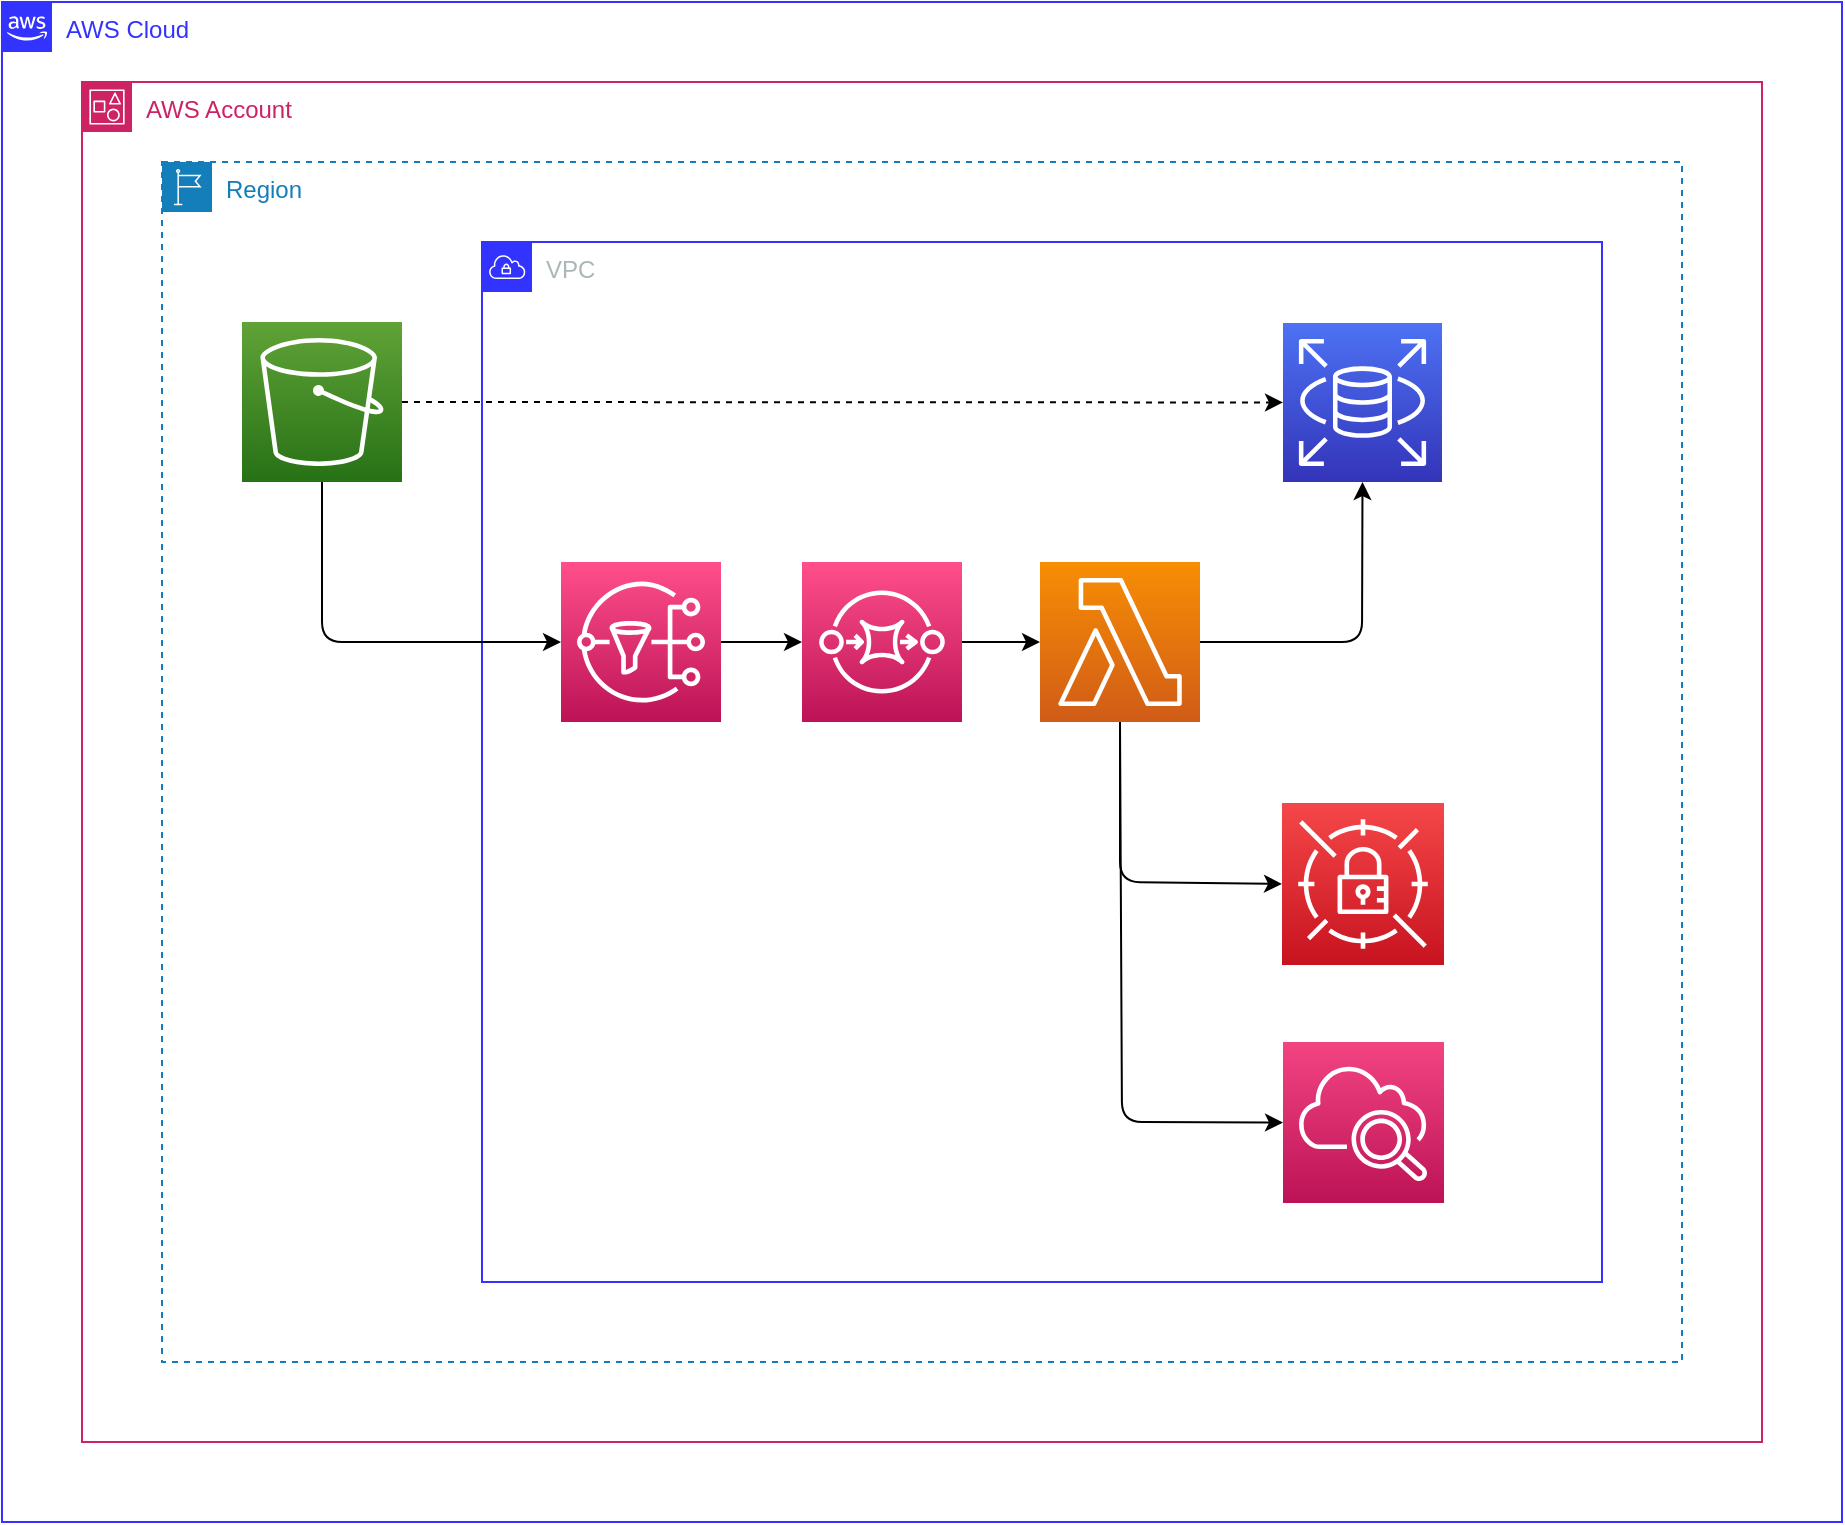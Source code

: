 <mxfile>
    <diagram id="1D3D1IBfSz91m0PoiA4C" name="HLD">
        <mxGraphModel dx="1260" dy="1032" grid="1" gridSize="10" guides="1" tooltips="1" connect="1" arrows="1" fold="1" page="1" pageScale="1" pageWidth="1100" pageHeight="850" background="none" math="0" shadow="0">
            <root>
                <mxCell id="0"/>
                <mxCell id="1" parent="0"/>
                <mxCell id="8" value="&lt;font color=&quot;#3333ff&quot;&gt;AWS Cloud&lt;/font&gt;" style="points=[[0,0],[0.25,0],[0.5,0],[0.75,0],[1,0],[1,0.25],[1,0.5],[1,0.75],[1,1],[0.75,1],[0.5,1],[0.25,1],[0,1],[0,0.75],[0,0.5],[0,0.25]];outlineConnect=0;gradientColor=none;html=1;whiteSpace=wrap;fontSize=12;fontStyle=0;container=1;pointerEvents=0;collapsible=0;recursiveResize=0;shape=mxgraph.aws4.group;grIcon=mxgraph.aws4.group_aws_cloud_alt;strokeColor=#3333FF;fillColor=none;verticalAlign=top;align=left;spacingLeft=30;fontColor=#232F3E;dashed=0;" parent="1" vertex="1">
                    <mxGeometry x="40" y="40" width="920" height="760" as="geometry"/>
                </mxCell>
                <mxCell id="106" value="Region" style="points=[[0,0],[0.25,0],[0.5,0],[0.75,0],[1,0],[1,0.25],[1,0.5],[1,0.75],[1,1],[0.75,1],[0.5,1],[0.25,1],[0,1],[0,0.75],[0,0.5],[0,0.25]];outlineConnect=0;gradientColor=none;html=1;whiteSpace=wrap;fontSize=12;fontStyle=0;container=1;pointerEvents=0;collapsible=0;recursiveResize=0;shape=mxgraph.aws4.group;grIcon=mxgraph.aws4.group_region;strokeColor=#147EBA;fillColor=none;verticalAlign=top;align=left;spacingLeft=30;fontColor=#147EBA;dashed=1;" parent="8" vertex="1">
                    <mxGeometry x="80" y="80" width="760" height="600" as="geometry"/>
                </mxCell>
                <mxCell id="107" value="AWS Account" style="points=[[0,0],[0.25,0],[0.5,0],[0.75,0],[1,0],[1,0.25],[1,0.5],[1,0.75],[1,1],[0.75,1],[0.5,1],[0.25,1],[0,1],[0,0.75],[0,0.5],[0,0.25]];outlineConnect=0;gradientColor=none;html=1;whiteSpace=wrap;fontSize=12;fontStyle=0;container=1;pointerEvents=0;collapsible=0;recursiveResize=0;shape=mxgraph.aws4.group;grIcon=mxgraph.aws4.group_account;strokeColor=#CD2264;fillColor=none;verticalAlign=top;align=left;spacingLeft=30;fontColor=#CD2264;dashed=0;" vertex="1" parent="8">
                    <mxGeometry x="40" y="40" width="840" height="680" as="geometry"/>
                </mxCell>
                <mxCell id="104" value="VPC" style="points=[[0,0],[0.25,0],[0.5,0],[0.75,0],[1,0],[1,0.25],[1,0.5],[1,0.75],[1,1],[0.75,1],[0.5,1],[0.25,1],[0,1],[0,0.75],[0,0.5],[0,0.25]];outlineConnect=0;gradientColor=none;html=1;whiteSpace=wrap;fontSize=12;fontStyle=0;container=1;pointerEvents=0;collapsible=0;recursiveResize=0;shape=mxgraph.aws4.group;grIcon=mxgraph.aws4.group_vpc;strokeColor=#3333FF;fillColor=none;verticalAlign=top;align=left;spacingLeft=30;fontColor=#AAB7B8;dashed=0;" parent="107" vertex="1">
                    <mxGeometry x="200" y="80" width="560" height="520" as="geometry"/>
                </mxCell>
                <mxCell id="97" value="" style="sketch=0;points=[[0,0,0],[0.25,0,0],[0.5,0,0],[0.75,0,0],[1,0,0],[0,1,0],[0.25,1,0],[0.5,1,0],[0.75,1,0],[1,1,0],[0,0.25,0],[0,0.5,0],[0,0.75,0],[1,0.25,0],[1,0.5,0],[1,0.75,0]];outlineConnect=0;fontColor=#232F3E;gradientColor=#4D72F3;gradientDirection=north;fillColor=#3334B9;strokeColor=#ffffff;dashed=0;verticalLabelPosition=bottom;verticalAlign=top;align=center;html=1;fontSize=12;fontStyle=0;aspect=fixed;shape=mxgraph.aws4.resourceIcon;resIcon=mxgraph.aws4.rds;" parent="104" vertex="1">
                    <mxGeometry x="400.5" y="40.5" width="79.5" height="79.5" as="geometry"/>
                </mxCell>
                <mxCell id="110" style="edgeStyle=none;html=1;" edge="1" parent="104" source="69" target="109">
                    <mxGeometry relative="1" as="geometry"/>
                </mxCell>
                <mxCell id="69" value="" style="sketch=0;points=[[0,0,0],[0.25,0,0],[0.5,0,0],[0.75,0,0],[1,0,0],[0,1,0],[0.25,1,0],[0.5,1,0],[0.75,1,0],[1,1,0],[0,0.25,0],[0,0.5,0],[0,0.75,0],[1,0.25,0],[1,0.5,0],[1,0.75,0]];outlineConnect=0;fontColor=#232F3E;gradientColor=#FF4F8B;gradientDirection=north;fillColor=#BC1356;strokeColor=#ffffff;dashed=0;verticalLabelPosition=bottom;verticalAlign=top;align=center;html=1;fontSize=12;fontStyle=0;aspect=fixed;shape=mxgraph.aws4.resourceIcon;resIcon=mxgraph.aws4.sns;" parent="104" vertex="1">
                    <mxGeometry x="39.5" y="160" width="80" height="80" as="geometry"/>
                </mxCell>
                <mxCell id="108" style="edgeStyle=none;html=1;exitX=0.5;exitY=1;exitDx=0;exitDy=0;exitPerimeter=0;entryX=0;entryY=0.5;entryDx=0;entryDy=0;entryPerimeter=0;" edge="1" parent="104" source="92" target="23">
                    <mxGeometry relative="1" as="geometry">
                        <Array as="points">
                            <mxPoint x="320" y="440"/>
                        </Array>
                    </mxGeometry>
                </mxCell>
                <mxCell id="112" style="edgeStyle=none;html=1;entryX=0.5;entryY=1;entryDx=0;entryDy=0;entryPerimeter=0;" edge="1" parent="104" source="92" target="97">
                    <mxGeometry relative="1" as="geometry">
                        <Array as="points">
                            <mxPoint x="440" y="200"/>
                        </Array>
                    </mxGeometry>
                </mxCell>
                <mxCell id="92" value="" style="sketch=0;points=[[0,0,0],[0.25,0,0],[0.5,0,0],[0.75,0,0],[1,0,0],[0,1,0],[0.25,1,0],[0.5,1,0],[0.75,1,0],[1,1,0],[0,0.25,0],[0,0.5,0],[0,0.75,0],[1,0.25,0],[1,0.5,0],[1,0.75,0]];outlineConnect=0;fontColor=#232F3E;gradientColor=#F78E04;gradientDirection=north;fillColor=#D05C17;strokeColor=#ffffff;dashed=0;verticalLabelPosition=bottom;verticalAlign=top;align=center;html=1;fontSize=12;fontStyle=0;aspect=fixed;shape=mxgraph.aws4.resourceIcon;resIcon=mxgraph.aws4.lambda;" parent="104" vertex="1">
                    <mxGeometry x="279" y="160" width="80" height="80" as="geometry"/>
                </mxCell>
                <mxCell id="23" value="" style="sketch=0;points=[[0,0,0],[0.25,0,0],[0.5,0,0],[0.75,0,0],[1,0,0],[0,1,0],[0.25,1,0],[0.5,1,0],[0.75,1,0],[1,1,0],[0,0.25,0],[0,0.5,0],[0,0.75,0],[1,0.25,0],[1,0.5,0],[1,0.75,0]];points=[[0,0,0],[0.25,0,0],[0.5,0,0],[0.75,0,0],[1,0,0],[0,1,0],[0.25,1,0],[0.5,1,0],[0.75,1,0],[1,1,0],[0,0.25,0],[0,0.5,0],[0,0.75,0],[1,0.25,0],[1,0.5,0],[1,0.75,0]];outlineConnect=0;fontColor=#232F3E;gradientColor=#F34482;gradientDirection=north;fillColor=#BC1356;strokeColor=#ffffff;dashed=0;verticalLabelPosition=bottom;verticalAlign=top;align=center;html=1;fontSize=12;fontStyle=0;aspect=fixed;shape=mxgraph.aws4.resourceIcon;resIcon=mxgraph.aws4.cloudwatch_2;" parent="104" vertex="1">
                    <mxGeometry x="400.5" y="400" width="80.5" height="80.5" as="geometry"/>
                </mxCell>
                <mxCell id="27" value="" style="sketch=0;points=[[0,0,0],[0.25,0,0],[0.5,0,0],[0.75,0,0],[1,0,0],[0,1,0],[0.25,1,0],[0.5,1,0],[0.75,1,0],[1,1,0],[0,0.25,0],[0,0.5,0],[0,0.75,0],[1,0.25,0],[1,0.5,0],[1,0.75,0]];outlineConnect=0;fontColor=#232F3E;gradientColor=#F54749;gradientDirection=north;fillColor=#C7131F;strokeColor=#ffffff;dashed=0;verticalLabelPosition=bottom;verticalAlign=top;align=center;html=1;fontSize=12;fontStyle=0;aspect=fixed;shape=mxgraph.aws4.resourceIcon;resIcon=mxgraph.aws4.secrets_manager;" parent="104" vertex="1">
                    <mxGeometry x="400" y="280.5" width="81" height="81" as="geometry"/>
                </mxCell>
                <mxCell id="101" style="edgeStyle=none;html=1;entryX=0;entryY=0.5;entryDx=0;entryDy=0;entryPerimeter=0;" parent="104" source="92" target="27" edge="1">
                    <mxGeometry relative="1" as="geometry">
                        <Array as="points">
                            <mxPoint x="319" y="320"/>
                        </Array>
                    </mxGeometry>
                </mxCell>
                <mxCell id="111" style="edgeStyle=none;html=1;" edge="1" parent="104" source="109" target="92">
                    <mxGeometry relative="1" as="geometry"/>
                </mxCell>
                <mxCell id="109" value="" style="sketch=0;points=[[0,0,0],[0.25,0,0],[0.5,0,0],[0.75,0,0],[1,0,0],[0,1,0],[0.25,1,0],[0.5,1,0],[0.75,1,0],[1,1,0],[0,0.25,0],[0,0.5,0],[0,0.75,0],[1,0.25,0],[1,0.5,0],[1,0.75,0]];outlineConnect=0;fontColor=#232F3E;gradientColor=#FF4F8B;gradientDirection=north;fillColor=#BC1356;strokeColor=#ffffff;dashed=0;verticalLabelPosition=bottom;verticalAlign=top;align=center;html=1;fontSize=12;fontStyle=0;aspect=fixed;shape=mxgraph.aws4.resourceIcon;resIcon=mxgraph.aws4.sqs;" vertex="1" parent="104">
                    <mxGeometry x="160" y="160" width="80" height="80" as="geometry"/>
                </mxCell>
                <mxCell id="9" value="" style="sketch=0;points=[[0,0,0],[0.25,0,0],[0.5,0,0],[0.75,0,0],[1,0,0],[0,1,0],[0.25,1,0],[0.5,1,0],[0.75,1,0],[1,1,0],[0,0.25,0],[0,0.5,0],[0,0.75,0],[1,0.25,0],[1,0.5,0],[1,0.75,0]];outlineConnect=0;fontColor=#232F3E;gradientColor=#60A337;gradientDirection=north;fillColor=#277116;strokeColor=#ffffff;dashed=0;verticalLabelPosition=bottom;verticalAlign=top;align=center;html=1;fontSize=12;fontStyle=0;aspect=fixed;shape=mxgraph.aws4.resourceIcon;resIcon=mxgraph.aws4.s3;" parent="107" vertex="1">
                    <mxGeometry x="80" y="120" width="80" height="80" as="geometry"/>
                </mxCell>
                <mxCell id="105" style="edgeStyle=none;html=1;exitX=1;exitY=0.5;exitDx=0;exitDy=0;exitPerimeter=0;dashed=1;" parent="107" source="9" target="97" edge="1">
                    <mxGeometry relative="1" as="geometry"/>
                </mxCell>
                <mxCell id="K2dcfroYG_MIJpX2eGeK-98" style="edgeStyle=none;html=1;entryX=0;entryY=0.5;entryDx=0;entryDy=0;entryPerimeter=0;" parent="107" source="9" target="69" edge="1">
                    <mxGeometry relative="1" as="geometry">
                        <Array as="points">
                            <mxPoint x="120" y="280"/>
                        </Array>
                    </mxGeometry>
                </mxCell>
            </root>
        </mxGraphModel>
    </diagram>
    <diagram id="Exk7r7IMc3OPcMHaqdEw" name="DB">
        <mxGraphModel dx="890" dy="1032" grid="1" gridSize="10" guides="1" tooltips="1" connect="1" arrows="1" fold="1" page="1" pageScale="1" pageWidth="1654" pageHeight="1169" math="0" shadow="0">
            <root>
                <mxCell id="0"/>
                <mxCell id="1" parent="0"/>
                <mxCell id="_zO412civxkj6S0ELgT4-65" style="edgeStyle=none;html=1;dashed=1;dashPattern=12 12;fontColor=#3333FF;" parent="1" source="_zO412civxkj6S0ELgT4-1" target="_zO412civxkj6S0ELgT4-55" edge="1">
                    <mxGeometry relative="1" as="geometry">
                        <Array as="points">
                            <mxPoint x="120" y="220"/>
                            <mxPoint x="680" y="220"/>
                        </Array>
                    </mxGeometry>
                </mxCell>
                <mxCell id="_zO412civxkj6S0ELgT4-1" value="&lt;font color=&quot;#3333ff&quot;&gt;batch_document&lt;br&gt;&lt;br&gt;&lt;/font&gt;" style="sketch=0;outlineConnect=0;fontColor=#232F3E;gradientColor=none;fillColor=#3333FF;strokeColor=none;dashed=0;verticalLabelPosition=bottom;verticalAlign=top;align=center;html=1;fontSize=12;fontStyle=0;aspect=fixed;pointerEvents=1;shape=mxgraph.aws4.table;" parent="1" vertex="1">
                    <mxGeometry x="80" y="280" width="80" height="80" as="geometry"/>
                </mxCell>
                <mxCell id="_zO412civxkj6S0ELgT4-63" style="edgeStyle=none;html=1;fontColor=#3333FF;dashed=1;dashPattern=12 12;" parent="1" source="_zO412civxkj6S0ELgT4-2" target="_zO412civxkj6S0ELgT4-55" edge="1">
                    <mxGeometry relative="1" as="geometry">
                        <Array as="points">
                            <mxPoint x="280" y="220"/>
                            <mxPoint x="680" y="220"/>
                        </Array>
                    </mxGeometry>
                </mxCell>
                <mxCell id="_zO412civxkj6S0ELgT4-64" value="SELECT FROM" style="edgeLabel;html=1;align=center;verticalAlign=middle;resizable=0;points=[];fontColor=#3333FF;" parent="_zO412civxkj6S0ELgT4-63" vertex="1" connectable="0">
                    <mxGeometry x="0.316" y="-2" relative="1" as="geometry">
                        <mxPoint as="offset"/>
                    </mxGeometry>
                </mxCell>
                <mxCell id="_zO412civxkj6S0ELgT4-2" value="&lt;font color=&quot;#3333ff&quot;&gt;batch_link&lt;/font&gt;" style="sketch=0;outlineConnect=0;fontColor=#232F3E;gradientColor=none;fillColor=#3333FF;strokeColor=none;dashed=0;verticalLabelPosition=bottom;verticalAlign=top;align=center;html=1;fontSize=12;fontStyle=0;aspect=fixed;pointerEvents=1;shape=mxgraph.aws4.table;" parent="1" vertex="1">
                    <mxGeometry x="240" y="280" width="80" height="80" as="geometry"/>
                </mxCell>
                <mxCell id="_zO412civxkj6S0ELgT4-3" value="" style="endArrow=none;dashed=1;html=1;fontColor=#3333FF;" parent="1" edge="1">
                    <mxGeometry width="50" height="50" relative="1" as="geometry">
                        <mxPoint x="40" y="440" as="sourcePoint"/>
                        <mxPoint x="1110" y="440" as="targetPoint"/>
                    </mxGeometry>
                </mxCell>
                <mxCell id="_zO412civxkj6S0ELgT4-5" value="L1" style="edgeLabel;html=1;align=center;verticalAlign=middle;resizable=0;points=[];fontColor=#3333FF;" parent="_zO412civxkj6S0ELgT4-3" vertex="1" connectable="0">
                    <mxGeometry x="-0.807" y="1" relative="1" as="geometry">
                        <mxPoint as="offset"/>
                    </mxGeometry>
                </mxCell>
                <mxCell id="_zO412civxkj6S0ELgT4-4" value="" style="endArrow=none;dashed=1;html=1;fontColor=#3333FF;" parent="1" edge="1">
                    <mxGeometry width="50" height="50" relative="1" as="geometry">
                        <mxPoint x="40" y="240" as="sourcePoint"/>
                        <mxPoint x="1120" y="240" as="targetPoint"/>
                    </mxGeometry>
                </mxCell>
                <mxCell id="_zO412civxkj6S0ELgT4-17" value="L3" style="edgeLabel;html=1;align=center;verticalAlign=middle;resizable=0;points=[];fontColor=#3333FF;" parent="_zO412civxkj6S0ELgT4-4" vertex="1" connectable="0">
                    <mxGeometry x="-0.631" y="2" relative="1" as="geometry">
                        <mxPoint as="offset"/>
                    </mxGeometry>
                </mxCell>
                <mxCell id="_zO412civxkj6S0ELgT4-6" value="&lt;font color=&quot;#3333ff&quot;&gt;batch_document&lt;br&gt;&lt;br&gt;&lt;/font&gt;" style="sketch=0;outlineConnect=0;fontColor=#232F3E;gradientColor=none;fillColor=#3333FF;strokeColor=none;dashed=0;verticalLabelPosition=bottom;verticalAlign=top;align=center;html=1;fontSize=12;fontStyle=0;aspect=fixed;pointerEvents=1;shape=mxgraph.aws4.table;" parent="1" vertex="1">
                    <mxGeometry x="80" y="80" width="80" height="80" as="geometry"/>
                </mxCell>
                <mxCell id="_zO412civxkj6S0ELgT4-7" value="&lt;font color=&quot;#3333ff&quot;&gt;batch_link&lt;/font&gt;" style="sketch=0;outlineConnect=0;fontColor=#232F3E;gradientColor=none;fillColor=#3333FF;strokeColor=none;dashed=0;verticalLabelPosition=bottom;verticalAlign=top;align=center;html=1;fontSize=12;fontStyle=0;aspect=fixed;pointerEvents=1;shape=mxgraph.aws4.table;" parent="1" vertex="1">
                    <mxGeometry x="200" y="80" width="80" height="80" as="geometry"/>
                </mxCell>
                <mxCell id="_zO412civxkj6S0ELgT4-8" value="&lt;font color=&quot;#3333ff&quot;&gt;batch_document_link&lt;br&gt;&lt;br&gt;&lt;/font&gt;" style="sketch=0;outlineConnect=0;fontColor=#232F3E;gradientColor=none;fillColor=#3333FF;strokeColor=none;dashed=0;verticalLabelPosition=bottom;verticalAlign=top;align=center;html=1;fontSize=12;fontStyle=0;aspect=fixed;pointerEvents=1;shape=mxgraph.aws4.table;" parent="1" vertex="1">
                    <mxGeometry x="320" y="80" width="80" height="80" as="geometry"/>
                </mxCell>
                <mxCell id="_zO412civxkj6S0ELgT4-9" value="&lt;font color=&quot;#3333ff&quot;&gt;batch_state&lt;br&gt;&lt;br&gt;&lt;/font&gt;" style="sketch=0;outlineConnect=0;fontColor=#232F3E;gradientColor=none;fillColor=#3333FF;strokeColor=none;dashed=0;verticalLabelPosition=bottom;verticalAlign=top;align=center;html=1;fontSize=12;fontStyle=0;aspect=fixed;pointerEvents=1;shape=mxgraph.aws4.table;" parent="1" vertex="1">
                    <mxGeometry x="440" y="80" width="80" height="80" as="geometry"/>
                </mxCell>
                <mxCell id="_zO412civxkj6S0ELgT4-26" style="edgeStyle=none;html=1;fontColor=#3333FF;" parent="1" source="_zO412civxkj6S0ELgT4-14" target="_zO412civxkj6S0ELgT4-18" edge="1">
                    <mxGeometry relative="1" as="geometry"/>
                </mxCell>
                <mxCell id="_zO412civxkj6S0ELgT4-14" value="&lt;font color=&quot;#3333ff&quot;&gt;batch_load&lt;br&gt;&lt;/font&gt;" style="sketch=0;outlineConnect=0;fontColor=#232F3E;gradientColor=none;fillColor=#3333FF;strokeColor=none;dashed=0;verticalLabelPosition=bottom;verticalAlign=top;align=center;html=1;fontSize=12;fontStyle=0;aspect=fixed;pointerEvents=1;shape=mxgraph.aws4.table;" parent="1" vertex="1">
                    <mxGeometry x="80" y="501" width="80" height="80" as="geometry"/>
                </mxCell>
                <mxCell id="_zO412civxkj6S0ELgT4-35" style="edgeStyle=none;html=1;fontColor=#3333FF;" parent="1" source="_zO412civxkj6S0ELgT4-15" target="_zO412civxkj6S0ELgT4-32" edge="1">
                    <mxGeometry relative="1" as="geometry"/>
                </mxCell>
                <mxCell id="_zO412civxkj6S0ELgT4-43" style="edgeStyle=none;html=1;fontColor=#3333FF;" parent="1" source="_zO412civxkj6S0ELgT4-15" target="_zO412civxkj6S0ELgT4-40" edge="1">
                    <mxGeometry relative="1" as="geometry">
                        <Array as="points">
                            <mxPoint x="280" y="481"/>
                            <mxPoint x="480" y="481"/>
                            <mxPoint x="590" y="481"/>
                        </Array>
                    </mxGeometry>
                </mxCell>
                <mxCell id="_zO412civxkj6S0ELgT4-44" value="TRIGGER CHANGE STATUS" style="edgeLabel;html=1;align=center;verticalAlign=middle;resizable=0;points=[];fontColor=#3333FF;" parent="_zO412civxkj6S0ELgT4-43" vertex="1" connectable="0">
                    <mxGeometry x="-0.14" y="1" relative="1" as="geometry">
                        <mxPoint x="79" as="offset"/>
                    </mxGeometry>
                </mxCell>
                <mxCell id="_zO412civxkj6S0ELgT4-15" value="&lt;font color=&quot;#3333ff&quot;&gt;batch_load_L1&lt;br&gt;&lt;/font&gt;" style="sketch=0;outlineConnect=0;fontColor=#232F3E;gradientColor=none;fillColor=#3333FF;strokeColor=none;dashed=0;verticalLabelPosition=bottom;verticalAlign=top;align=center;html=1;fontSize=12;fontStyle=0;aspect=fixed;pointerEvents=1;shape=mxgraph.aws4.table;" parent="1" vertex="1">
                    <mxGeometry x="240" y="501" width="80" height="80" as="geometry"/>
                </mxCell>
                <mxCell id="_zO412civxkj6S0ELgT4-52" style="edgeStyle=none;html=1;fontColor=#3333FF;" parent="1" source="_zO412civxkj6S0ELgT4-16" target="_zO412civxkj6S0ELgT4-49" edge="1">
                    <mxGeometry relative="1" as="geometry"/>
                </mxCell>
                <mxCell id="_zO412civxkj6S0ELgT4-71" style="edgeStyle=none;html=1;fontColor=#3333FF;" parent="1" source="_zO412civxkj6S0ELgT4-16" target="_zO412civxkj6S0ELgT4-70" edge="1">
                    <mxGeometry relative="1" as="geometry">
                        <Array as="points">
                            <mxPoint x="760" y="481"/>
                            <mxPoint x="1040" y="481"/>
                        </Array>
                    </mxGeometry>
                </mxCell>
                <mxCell id="_zO412civxkj6S0ELgT4-16" value="&lt;font color=&quot;#3333ff&quot;&gt;batch_load_L3&lt;br&gt;&lt;/font&gt;" style="sketch=0;outlineConnect=0;fontColor=#232F3E;gradientColor=none;fillColor=#3333FF;strokeColor=none;dashed=0;verticalLabelPosition=bottom;verticalAlign=top;align=center;html=1;fontSize=12;fontStyle=0;aspect=fixed;pointerEvents=1;shape=mxgraph.aws4.table;" parent="1" vertex="1">
                    <mxGeometry x="720" y="501" width="80" height="80" as="geometry"/>
                </mxCell>
                <mxCell id="_zO412civxkj6S0ELgT4-19" style="edgeStyle=none;html=1;fontColor=#3333FF;" parent="1" source="_zO412civxkj6S0ELgT4-18" target="_zO412civxkj6S0ELgT4-14" edge="1">
                    <mxGeometry relative="1" as="geometry"/>
                </mxCell>
                <mxCell id="_zO412civxkj6S0ELgT4-21" value="INSERT ROW" style="edgeLabel;html=1;align=center;verticalAlign=middle;resizable=0;points=[];fontColor=#3333FF;" parent="_zO412civxkj6S0ELgT4-19" vertex="1" connectable="0">
                    <mxGeometry x="-0.379" relative="1" as="geometry">
                        <mxPoint y="-15" as="offset"/>
                    </mxGeometry>
                </mxCell>
                <mxCell id="_zO412civxkj6S0ELgT4-27" value="RETURN ROW_ID" style="edgeLabel;html=1;align=center;verticalAlign=middle;resizable=0;points=[];fontColor=#3333FF;" parent="_zO412civxkj6S0ELgT4-19" vertex="1" connectable="0">
                    <mxGeometry x="-0.513" y="1" relative="1" as="geometry">
                        <mxPoint as="offset"/>
                    </mxGeometry>
                </mxCell>
                <mxCell id="_zO412civxkj6S0ELgT4-18" value="&lt;font color=&quot;#3333ff&quot;&gt;fn get_batch_load_id()&lt;/font&gt;" style="sketch=0;outlineConnect=0;fontColor=#232F3E;gradientColor=none;fillColor=#3333FF;strokeColor=none;dashed=0;verticalLabelPosition=bottom;verticalAlign=top;align=center;html=1;fontSize=12;fontStyle=0;aspect=fixed;pointerEvents=1;shape=mxgraph.aws4.item;" parent="1" vertex="1">
                    <mxGeometry x="80" y="661" width="80" height="80" as="geometry"/>
                </mxCell>
                <mxCell id="_zO412civxkj6S0ELgT4-23" style="edgeStyle=none;html=1;fontColor=#3333FF;" parent="1" source="_zO412civxkj6S0ELgT4-22" target="_zO412civxkj6S0ELgT4-18" edge="1">
                    <mxGeometry relative="1" as="geometry"/>
                </mxCell>
                <mxCell id="_zO412civxkj6S0ELgT4-28" value="CALL FUNCTION" style="edgeLabel;html=1;align=center;verticalAlign=middle;resizable=0;points=[];fontColor=#3333FF;" parent="_zO412civxkj6S0ELgT4-23" vertex="1" connectable="0">
                    <mxGeometry x="-0.281" relative="1" as="geometry">
                        <mxPoint as="offset"/>
                    </mxGeometry>
                </mxCell>
                <mxCell id="_zO412civxkj6S0ELgT4-29" value="RECEIVE load_id" style="edgeLabel;html=1;align=center;verticalAlign=middle;resizable=0;points=[];fontColor=#3333FF;" parent="_zO412civxkj6S0ELgT4-23" vertex="1" connectable="0">
                    <mxGeometry x="-0.52" relative="1" as="geometry">
                        <mxPoint as="offset"/>
                    </mxGeometry>
                </mxCell>
                <mxCell id="_zO412civxkj6S0ELgT4-25" value="" style="edgeStyle=none;html=1;fontColor=#3333FF;" parent="1" source="_zO412civxkj6S0ELgT4-22" target="_zO412civxkj6S0ELgT4-24" edge="1">
                    <mxGeometry relative="1" as="geometry"/>
                </mxCell>
                <mxCell id="_zO412civxkj6S0ELgT4-30" value="PASS load_id" style="edgeLabel;html=1;align=center;verticalAlign=middle;resizable=0;points=[];fontColor=#3333FF;" parent="_zO412civxkj6S0ELgT4-25" vertex="1" connectable="0">
                    <mxGeometry x="0.291" relative="1" as="geometry">
                        <mxPoint x="-12" as="offset"/>
                    </mxGeometry>
                </mxCell>
                <mxCell id="_zO412civxkj6S0ELgT4-22" value="" style="sketch=0;points=[[0,0,0],[0.25,0,0],[0.5,0,0],[0.75,0,0],[1,0,0],[0,1,0],[0.25,1,0],[0.5,1,0],[0.75,1,0],[1,1,0],[0,0.25,0],[0,0.5,0],[0,0.75,0],[1,0.25,0],[1,0.5,0],[1,0.75,0]];outlineConnect=0;fontColor=#232F3E;gradientColor=#F78E04;gradientDirection=north;fillColor=#D05C17;strokeColor=#ffffff;dashed=0;verticalLabelPosition=bottom;verticalAlign=top;align=center;html=1;fontSize=12;fontStyle=0;aspect=fixed;shape=mxgraph.aws4.resourceIcon;resIcon=mxgraph.aws4.lambda;" parent="1" vertex="1">
                    <mxGeometry x="80" y="880" width="80" height="80" as="geometry"/>
                </mxCell>
                <mxCell id="_zO412civxkj6S0ELgT4-72" style="edgeStyle=none;html=1;fontColor=#3333FF;" parent="1" source="_zO412civxkj6S0ELgT4-24" target="_zO412civxkj6S0ELgT4-32" edge="1">
                    <mxGeometry relative="1" as="geometry"/>
                </mxCell>
                <mxCell id="_zO412civxkj6S0ELgT4-24" value="" style="sketch=0;points=[[0,0,0],[0.25,0,0],[0.5,0,0],[0.75,0,0],[1,0,0],[0,1,0],[0.25,1,0],[0.5,1,0],[0.75,1,0],[1,1,0],[0,0.25,0],[0,0.5,0],[0,0.75,0],[1,0.25,0],[1,0.5,0],[1,0.75,0]];outlineConnect=0;fontColor=#232F3E;gradientColor=#F78E04;gradientDirection=north;fillColor=#D05C17;strokeColor=#ffffff;dashed=0;verticalLabelPosition=bottom;verticalAlign=top;align=center;html=1;fontSize=12;fontStyle=0;aspect=fixed;shape=mxgraph.aws4.resourceIcon;resIcon=mxgraph.aws4.lambda;" parent="1" vertex="1">
                    <mxGeometry x="240" y="880" width="80" height="80" as="geometry"/>
                </mxCell>
                <mxCell id="_zO412civxkj6S0ELgT4-33" style="edgeStyle=none;html=1;fontColor=#3333FF;" parent="1" source="_zO412civxkj6S0ELgT4-32" target="_zO412civxkj6S0ELgT4-15" edge="1">
                    <mxGeometry relative="1" as="geometry"/>
                </mxCell>
                <mxCell id="_zO412civxkj6S0ELgT4-34" value="INSERT ROW" style="edgeLabel;html=1;align=center;verticalAlign=middle;resizable=0;points=[];fontColor=#3333FF;" parent="_zO412civxkj6S0ELgT4-33" vertex="1" connectable="0">
                    <mxGeometry x="-0.248" y="-1" relative="1" as="geometry">
                        <mxPoint as="offset"/>
                    </mxGeometry>
                </mxCell>
                <mxCell id="_zO412civxkj6S0ELgT4-36" value="RETURN ROW_ID (load_id)" style="edgeLabel;html=1;align=center;verticalAlign=middle;resizable=0;points=[];fontColor=#3333FF;" parent="_zO412civxkj6S0ELgT4-33" vertex="1" connectable="0">
                    <mxGeometry x="-0.576" y="-2" relative="1" as="geometry">
                        <mxPoint as="offset"/>
                    </mxGeometry>
                </mxCell>
                <mxCell id="_zO412civxkj6S0ELgT4-37" style="edgeStyle=none;html=1;fontColor=#3333FF;" parent="1" source="_zO412civxkj6S0ELgT4-32" target="_zO412civxkj6S0ELgT4-2" edge="1">
                    <mxGeometry relative="1" as="geometry">
                        <Array as="points">
                            <mxPoint x="400" y="701"/>
                            <mxPoint x="400" y="320"/>
                        </Array>
                    </mxGeometry>
                </mxCell>
                <mxCell id="_zO412civxkj6S0ELgT4-38" value="CALL LOAD FROM S3 ENRICH WITH load_id)" style="edgeLabel;html=1;align=center;verticalAlign=middle;resizable=0;points=[];fontColor=#3333FF;" parent="_zO412civxkj6S0ELgT4-37" vertex="1" connectable="0">
                    <mxGeometry x="-0.343" relative="1" as="geometry">
                        <mxPoint y="-169" as="offset"/>
                    </mxGeometry>
                </mxCell>
                <mxCell id="_zO412civxkj6S0ELgT4-39" style="edgeStyle=none;html=1;fontColor=#3333FF;" parent="1" source="_zO412civxkj6S0ELgT4-32" target="_zO412civxkj6S0ELgT4-1" edge="1">
                    <mxGeometry relative="1" as="geometry">
                        <Array as="points">
                            <mxPoint x="400" y="701"/>
                            <mxPoint x="400" y="400"/>
                            <mxPoint x="120" y="400"/>
                        </Array>
                    </mxGeometry>
                </mxCell>
                <mxCell id="_zO412civxkj6S0ELgT4-41" style="edgeStyle=none;html=1;fontColor=#3333FF;" parent="1" source="_zO412civxkj6S0ELgT4-32" target="_zO412civxkj6S0ELgT4-15" edge="1">
                    <mxGeometry relative="1" as="geometry">
                        <Array as="points">
                            <mxPoint x="360" y="701"/>
                            <mxPoint x="360" y="541"/>
                        </Array>
                    </mxGeometry>
                </mxCell>
                <mxCell id="_zO412civxkj6S0ELgT4-42" value="NOTIFY &lt;br&gt;STATUS" style="edgeLabel;html=1;align=center;verticalAlign=middle;resizable=0;points=[];fontColor=#3333FF;" parent="_zO412civxkj6S0ELgT4-41" vertex="1" connectable="0">
                    <mxGeometry x="0.346" y="1" relative="1" as="geometry">
                        <mxPoint y="25" as="offset"/>
                    </mxGeometry>
                </mxCell>
                <mxCell id="_zO412civxkj6S0ELgT4-32" value="&lt;font color=&quot;#3333ff&quot;&gt;fn batch_load_file_l1()&lt;/font&gt;" style="sketch=0;outlineConnect=0;fontColor=#232F3E;gradientColor=none;fillColor=#3333FF;strokeColor=none;dashed=0;verticalLabelPosition=bottom;verticalAlign=top;align=center;html=1;fontSize=12;fontStyle=0;aspect=fixed;pointerEvents=1;shape=mxgraph.aws4.item;" parent="1" vertex="1">
                    <mxGeometry x="240" y="661" width="80" height="80" as="geometry"/>
                </mxCell>
                <mxCell id="r20hJQWjGVUqrG21Jqq5-1" style="edgeStyle=none;html=1;" edge="1" parent="1" source="_zO412civxkj6S0ELgT4-40" target="_zO412civxkj6S0ELgT4-45">
                    <mxGeometry relative="1" as="geometry"/>
                </mxCell>
                <mxCell id="_zO412civxkj6S0ELgT4-40" value="&lt;font color=&quot;#3333ff&quot;&gt;trigger batch_load_L1_status&lt;/font&gt;" style="sketch=0;outlineConnect=0;fontColor=#232F3E;gradientColor=none;fillColor=#3333FF;strokeColor=none;dashed=0;verticalLabelPosition=bottom;verticalAlign=top;align=center;html=1;fontSize=12;fontStyle=0;aspect=fixed;pointerEvents=1;shape=mxgraph.aws4.item;" parent="1" vertex="1">
                    <mxGeometry x="550" y="501" width="80" height="80" as="geometry"/>
                </mxCell>
                <mxCell id="_zO412civxkj6S0ELgT4-46" style="edgeStyle=none;html=1;fontColor=#3333FF;dashed=1;" parent="1" source="_zO412civxkj6S0ELgT4-45" target="_zO412civxkj6S0ELgT4-14" edge="1">
                    <mxGeometry relative="1" as="geometry">
                        <Array as="points">
                            <mxPoint x="590" y="801"/>
                            <mxPoint x="40" y="801"/>
                            <mxPoint x="40" y="541"/>
                        </Array>
                    </mxGeometry>
                </mxCell>
                <mxCell id="KJc-w5ttBFHWrFIWMZcB-1" value="SELECT" style="edgeLabel;html=1;align=center;verticalAlign=middle;resizable=0;points=[];fontColor=#3333FF;" parent="_zO412civxkj6S0ELgT4-46" vertex="1" connectable="0">
                    <mxGeometry x="-0.631" y="1" relative="1" as="geometry">
                        <mxPoint x="1" as="offset"/>
                    </mxGeometry>
                </mxCell>
                <mxCell id="_zO412civxkj6S0ELgT4-47" style="edgeStyle=none;html=1;dashed=1;fontColor=#3333FF;" parent="1" source="_zO412civxkj6S0ELgT4-45" target="_zO412civxkj6S0ELgT4-15" edge="1">
                    <mxGeometry relative="1" as="geometry">
                        <Array as="points">
                            <mxPoint x="460" y="701"/>
                            <mxPoint x="460" y="541"/>
                        </Array>
                    </mxGeometry>
                </mxCell>
                <mxCell id="KJc-w5ttBFHWrFIWMZcB-2" value="SELECT" style="edgeLabel;html=1;align=center;verticalAlign=middle;resizable=0;points=[];fontColor=#3333FF;" parent="_zO412civxkj6S0ELgT4-47" vertex="1" connectable="0">
                    <mxGeometry x="-0.34" y="1" relative="1" as="geometry">
                        <mxPoint as="offset"/>
                    </mxGeometry>
                </mxCell>
                <mxCell id="_zO412civxkj6S0ELgT4-48" style="edgeStyle=none;html=1;fontColor=#3333FF;" parent="1" source="_zO412civxkj6S0ELgT4-45" target="_zO412civxkj6S0ELgT4-49" edge="1">
                    <mxGeometry relative="1" as="geometry">
                        <Array as="points">
                            <mxPoint x="720" y="701"/>
                        </Array>
                    </mxGeometry>
                </mxCell>
                <mxCell id="_zO412civxkj6S0ELgT4-45" value="&lt;font color=&quot;#3333ff&quot;&gt;fn check_batch_load_l1_status&lt;/font&gt;" style="sketch=0;outlineConnect=0;fontColor=#232F3E;gradientColor=none;fillColor=#3333FF;strokeColor=none;dashed=0;verticalLabelPosition=bottom;verticalAlign=top;align=center;html=1;fontSize=12;fontStyle=0;aspect=fixed;pointerEvents=1;shape=mxgraph.aws4.item;" parent="1" vertex="1">
                    <mxGeometry x="550" y="661" width="80" height="80" as="geometry"/>
                </mxCell>
                <mxCell id="_zO412civxkj6S0ELgT4-50" style="edgeStyle=none;html=1;fontColor=#3333FF;" parent="1" source="_zO412civxkj6S0ELgT4-49" target="_zO412civxkj6S0ELgT4-16" edge="1">
                    <mxGeometry relative="1" as="geometry"/>
                </mxCell>
                <mxCell id="_zO412civxkj6S0ELgT4-51" value="INSERT ROW" style="edgeLabel;html=1;align=center;verticalAlign=middle;resizable=0;points=[];fontColor=#3333FF;" parent="_zO412civxkj6S0ELgT4-50" vertex="1" connectable="0">
                    <mxGeometry x="-0.256" y="-2" relative="1" as="geometry">
                        <mxPoint as="offset"/>
                    </mxGeometry>
                </mxCell>
                <mxCell id="_zO412civxkj6S0ELgT4-53" value="RETURN ROW_ID(load_id)" style="edgeLabel;html=1;align=center;verticalAlign=middle;resizable=0;points=[];fontColor=#3333FF;" parent="_zO412civxkj6S0ELgT4-50" vertex="1" connectable="0">
                    <mxGeometry x="-0.579" y="-2" relative="1" as="geometry">
                        <mxPoint as="offset"/>
                    </mxGeometry>
                </mxCell>
                <mxCell id="_zO412civxkj6S0ELgT4-58" style="edgeStyle=none;html=1;fontColor=#3333FF;" parent="1" source="_zO412civxkj6S0ELgT4-49" target="_zO412civxkj6S0ELgT4-55" edge="1">
                    <mxGeometry relative="1" as="geometry">
                        <Array as="points">
                            <mxPoint x="920" y="701"/>
                            <mxPoint x="920" y="120"/>
                        </Array>
                    </mxGeometry>
                </mxCell>
                <mxCell id="_zO412civxkj6S0ELgT4-59" value="CALL" style="edgeLabel;html=1;align=center;verticalAlign=middle;resizable=0;points=[];fontColor=#3333FF;" parent="_zO412civxkj6S0ELgT4-58" vertex="1" connectable="0">
                    <mxGeometry x="-0.277" y="-3" relative="1" as="geometry">
                        <mxPoint x="-3" y="-122" as="offset"/>
                    </mxGeometry>
                </mxCell>
                <mxCell id="_zO412civxkj6S0ELgT4-66" style="edgeStyle=none;html=1;fontColor=#3333FF;" parent="1" source="_zO412civxkj6S0ELgT4-49" target="_zO412civxkj6S0ELgT4-16" edge="1">
                    <mxGeometry relative="1" as="geometry">
                        <Array as="points">
                            <mxPoint x="840" y="701"/>
                            <mxPoint x="840" y="541"/>
                        </Array>
                    </mxGeometry>
                </mxCell>
                <mxCell id="_zO412civxkj6S0ELgT4-69" value="NOTIFY &lt;br&gt;SATUS" style="edgeLabel;html=1;align=center;verticalAlign=middle;resizable=0;points=[];fontColor=#3333FF;" parent="_zO412civxkj6S0ELgT4-66" vertex="1" connectable="0">
                    <mxGeometry x="-0.193" y="-2" relative="1" as="geometry">
                        <mxPoint y="-39" as="offset"/>
                    </mxGeometry>
                </mxCell>
                <mxCell id="_zO412civxkj6S0ELgT4-49" value="&lt;font color=&quot;#3333ff&quot;&gt;batch_load_L3()&lt;/font&gt;" style="sketch=0;outlineConnect=0;fontColor=#232F3E;gradientColor=none;fillColor=#3333FF;strokeColor=none;dashed=0;verticalLabelPosition=bottom;verticalAlign=top;align=center;html=1;fontSize=12;fontStyle=0;aspect=fixed;pointerEvents=1;shape=mxgraph.aws4.item;" parent="1" vertex="1">
                    <mxGeometry x="720" y="661" width="80" height="80" as="geometry"/>
                </mxCell>
                <mxCell id="_zO412civxkj6S0ELgT4-60" value="INSERT TO" style="edgeStyle=none;html=1;fontColor=#3333FF;" parent="1" source="_zO412civxkj6S0ELgT4-55" target="_zO412civxkj6S0ELgT4-9" edge="1">
                    <mxGeometry relative="1" as="geometry">
                        <mxPoint x="560" y="320.0" as="targetPoint"/>
                        <Array as="points">
                            <mxPoint x="560" y="120"/>
                        </Array>
                    </mxGeometry>
                </mxCell>
                <mxCell id="_zO412civxkj6S0ELgT4-67" style="edgeStyle=none;html=1;entryX=1.125;entryY=0.5;entryDx=0;entryDy=0;entryPerimeter=0;fontColor=#3333FF;" parent="1" source="_zO412civxkj6S0ELgT4-55" target="_zO412civxkj6S0ELgT4-49" edge="1">
                    <mxGeometry relative="1" as="geometry">
                        <Array as="points">
                            <mxPoint x="920" y="120"/>
                            <mxPoint x="920" y="701"/>
                        </Array>
                    </mxGeometry>
                </mxCell>
                <mxCell id="_zO412civxkj6S0ELgT4-68" value="NOTIFY WHEN DONE OR FAILE" style="edgeLabel;html=1;align=center;verticalAlign=middle;resizable=0;points=[];fontColor=#3333FF;" parent="_zO412civxkj6S0ELgT4-67" vertex="1" connectable="0">
                    <mxGeometry x="0.203" relative="1" as="geometry">
                        <mxPoint y="-64" as="offset"/>
                    </mxGeometry>
                </mxCell>
                <mxCell id="_zO412civxkj6S0ELgT4-55" value="&lt;font color=&quot;#3333ff&quot;&gt;fn_load_L3_loagic()&lt;/font&gt;" style="sketch=0;outlineConnect=0;fontColor=#232F3E;gradientColor=none;fillColor=#3333FF;strokeColor=none;dashed=0;verticalLabelPosition=bottom;verticalAlign=top;align=center;html=1;fontSize=12;fontStyle=0;aspect=fixed;pointerEvents=1;shape=mxgraph.aws4.item;" parent="1" vertex="1">
                    <mxGeometry x="640" y="80" width="80" height="80" as="geometry"/>
                </mxCell>
                <mxCell id="_zO412civxkj6S0ELgT4-76" style="edgeStyle=none;html=1;entryX=0.5;entryY=0;entryDx=0;entryDy=0;entryPerimeter=0;fontColor=#3333FF;" parent="1" source="_zO412civxkj6S0ELgT4-70" target="_zO412civxkj6S0ELgT4-74" edge="1">
                    <mxGeometry relative="1" as="geometry"/>
                </mxCell>
                <mxCell id="_zO412civxkj6S0ELgT4-70" value="&lt;font color=&quot;#3333ff&quot;&gt;trigger batch_loadL3__status&lt;/font&gt;" style="sketch=0;outlineConnect=0;fontColor=#232F3E;gradientColor=none;fillColor=#3333FF;strokeColor=none;dashed=0;verticalLabelPosition=bottom;verticalAlign=top;align=center;html=1;fontSize=12;fontStyle=0;aspect=fixed;pointerEvents=1;shape=mxgraph.aws4.item;" parent="1" vertex="1">
                    <mxGeometry x="1000" y="501" width="80" height="80" as="geometry"/>
                </mxCell>
                <mxCell id="_zO412civxkj6S0ELgT4-74" value="" style="sketch=0;points=[[0,0,0],[0.25,0,0],[0.5,0,0],[0.75,0,0],[1,0,0],[0,1,0],[0.25,1,0],[0.5,1,0],[0.75,1,0],[1,1,0],[0,0.25,0],[0,0.5,0],[0,0.75,0],[1,0.25,0],[1,0.5,0],[1,0.75,0]];outlineConnect=0;fontColor=#232F3E;gradientColor=#F78E04;gradientDirection=north;fillColor=#D05C17;strokeColor=#ffffff;dashed=0;verticalLabelPosition=bottom;verticalAlign=top;align=center;html=1;fontSize=12;fontStyle=0;aspect=fixed;shape=mxgraph.aws4.resourceIcon;resIcon=mxgraph.aws4.lambda;" parent="1" vertex="1">
                    <mxGeometry x="1000" y="880" width="80" height="80" as="geometry"/>
                </mxCell>
            </root>
        </mxGraphModel>
    </diagram>
</mxfile>
